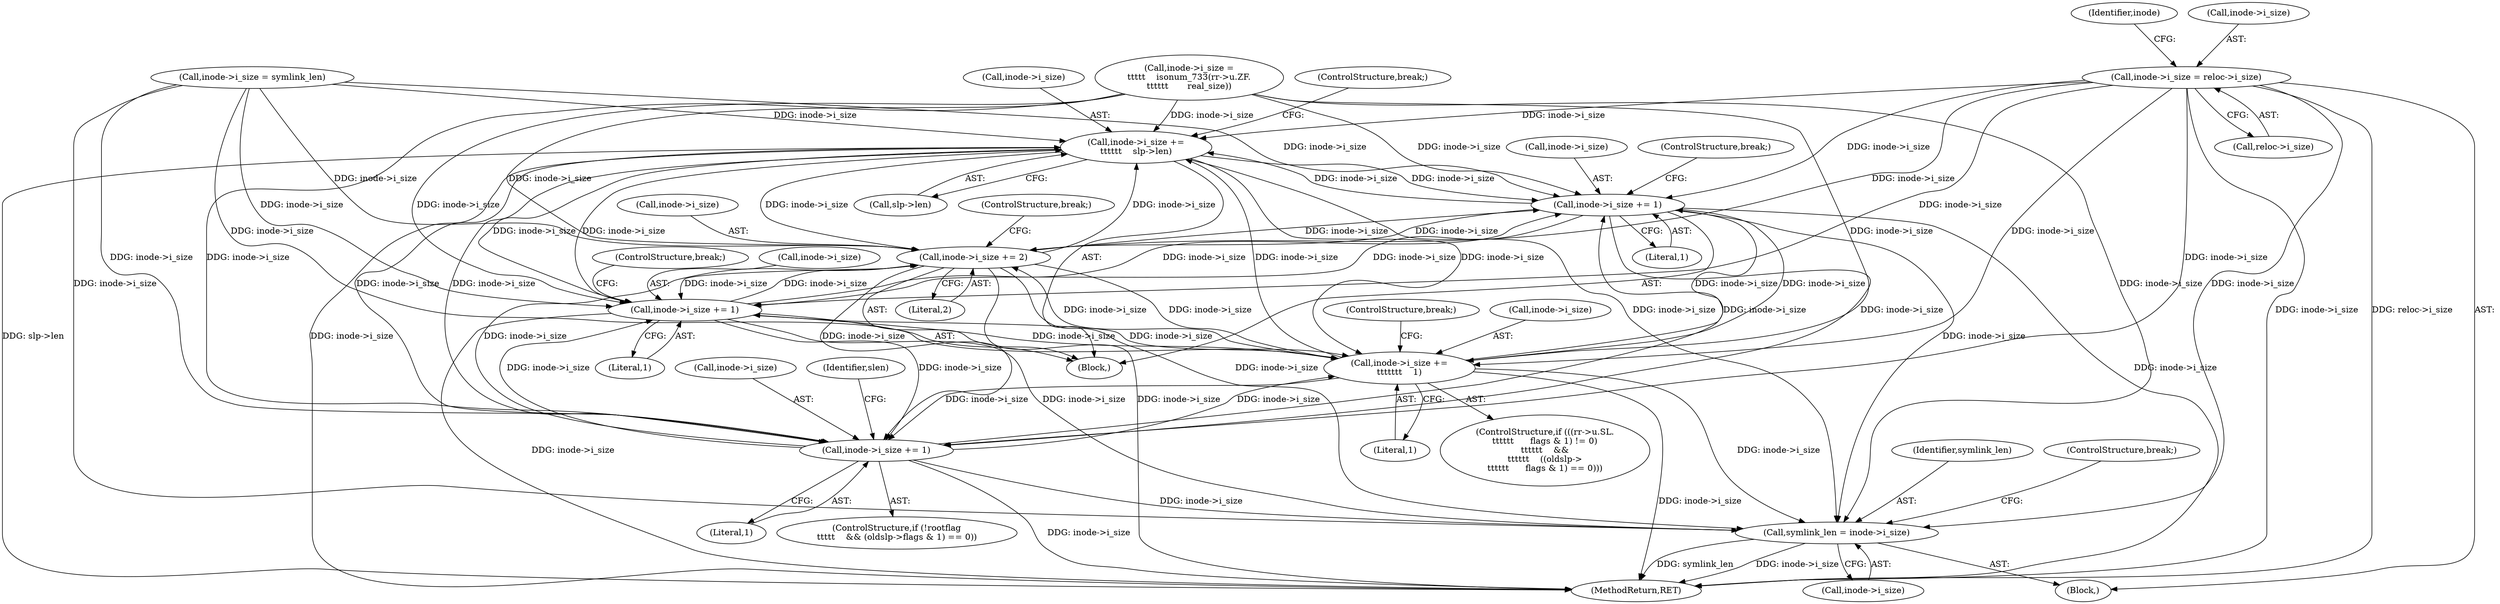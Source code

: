 digraph "0_linux_410dd3cf4c9b36f27ed4542ee18b1af5e68645a4_2@pointer" {
"1000807" [label="(Call,inode->i_size = reloc->i_size)"];
"1000629" [label="(Call,inode->i_size +=\n\t\t\t\t\t\t    slp->len)"];
"1000638" [label="(Call,inode->i_size += 1)"];
"1000645" [label="(Call,inode->i_size += 2)"];
"1000655" [label="(Call,inode->i_size += 1)"];
"1000712" [label="(Call,inode->i_size +=\n\t\t\t\t\t\t\t    1)"];
"1000729" [label="(Call,inode->i_size += 1)"];
"1000734" [label="(Call,symlink_len = inode->i_size)"];
"1000811" [label="(Call,reloc->i_size)"];
"1000656" [label="(Call,inode->i_size)"];
"1000642" [label="(Literal,1)"];
"1000730" [label="(Call,inode->i_size)"];
"1000638" [label="(Call,inode->i_size += 1)"];
"1000636" [label="(ControlStructure,break;)"];
"1000736" [label="(Call,inode->i_size)"];
"1000739" [label="(ControlStructure,break;)"];
"1000639" [label="(Call,inode->i_size)"];
"1000627" [label="(Block,)"];
"1000650" [label="(ControlStructure,break;)"];
"1000729" [label="(Call,inode->i_size += 1)"];
"1000649" [label="(Literal,2)"];
"1000935" [label="(Call,inode->i_size =\n\t\t\t\t\t    isonum_733(rr->u.ZF.\n\t\t\t\t\t\t       real_size))"];
"1000629" [label="(Call,inode->i_size +=\n\t\t\t\t\t\t    slp->len)"];
"1000816" [label="(Identifier,inode)"];
"1000718" [label="(ControlStructure,if (!rootflag\n\t\t\t\t\t    && (oldslp->flags & 1) == 0))"];
"1000982" [label="(MethodReturn,RET)"];
"1000717" [label="(ControlStructure,break;)"];
"1000633" [label="(Call,slp->len)"];
"1000655" [label="(Call,inode->i_size += 1)"];
"1000808" [label="(Call,inode->i_size)"];
"1000646" [label="(Call,inode->i_size)"];
"1000643" [label="(ControlStructure,break;)"];
"1000712" [label="(Call,inode->i_size +=\n\t\t\t\t\t\t\t    1)"];
"1000807" [label="(Call,inode->i_size = reloc->i_size)"];
"1000615" [label="(Identifier,slen)"];
"1000659" [label="(Literal,1)"];
"1000608" [label="(Call,inode->i_size = symlink_len)"];
"1000734" [label="(Call,symlink_len = inode->i_size)"];
"1000230" [label="(Block,)"];
"1000735" [label="(Identifier,symlink_len)"];
"1000660" [label="(ControlStructure,break;)"];
"1000692" [label="(ControlStructure,if (((rr->u.SL.\n\t\t\t\t\t\t      flags & 1) != 0)\n\t\t\t\t\t\t    &&\n\t\t\t\t\t\t    ((oldslp->\n\t\t\t\t\t\t      flags & 1) == 0)))"];
"1000645" [label="(Call,inode->i_size += 2)"];
"1000630" [label="(Call,inode->i_size)"];
"1000713" [label="(Call,inode->i_size)"];
"1000716" [label="(Literal,1)"];
"1000733" [label="(Literal,1)"];
"1000807" -> "1000230"  [label="AST: "];
"1000807" -> "1000811"  [label="CFG: "];
"1000808" -> "1000807"  [label="AST: "];
"1000811" -> "1000807"  [label="AST: "];
"1000816" -> "1000807"  [label="CFG: "];
"1000807" -> "1000982"  [label="DDG: inode->i_size"];
"1000807" -> "1000982"  [label="DDG: reloc->i_size"];
"1000807" -> "1000629"  [label="DDG: inode->i_size"];
"1000807" -> "1000638"  [label="DDG: inode->i_size"];
"1000807" -> "1000645"  [label="DDG: inode->i_size"];
"1000807" -> "1000655"  [label="DDG: inode->i_size"];
"1000807" -> "1000712"  [label="DDG: inode->i_size"];
"1000807" -> "1000729"  [label="DDG: inode->i_size"];
"1000807" -> "1000734"  [label="DDG: inode->i_size"];
"1000629" -> "1000627"  [label="AST: "];
"1000629" -> "1000633"  [label="CFG: "];
"1000630" -> "1000629"  [label="AST: "];
"1000633" -> "1000629"  [label="AST: "];
"1000636" -> "1000629"  [label="CFG: "];
"1000629" -> "1000982"  [label="DDG: inode->i_size"];
"1000629" -> "1000982"  [label="DDG: slp->len"];
"1000712" -> "1000629"  [label="DDG: inode->i_size"];
"1000729" -> "1000629"  [label="DDG: inode->i_size"];
"1000655" -> "1000629"  [label="DDG: inode->i_size"];
"1000935" -> "1000629"  [label="DDG: inode->i_size"];
"1000645" -> "1000629"  [label="DDG: inode->i_size"];
"1000638" -> "1000629"  [label="DDG: inode->i_size"];
"1000608" -> "1000629"  [label="DDG: inode->i_size"];
"1000629" -> "1000638"  [label="DDG: inode->i_size"];
"1000629" -> "1000645"  [label="DDG: inode->i_size"];
"1000629" -> "1000655"  [label="DDG: inode->i_size"];
"1000629" -> "1000712"  [label="DDG: inode->i_size"];
"1000629" -> "1000729"  [label="DDG: inode->i_size"];
"1000629" -> "1000734"  [label="DDG: inode->i_size"];
"1000638" -> "1000627"  [label="AST: "];
"1000638" -> "1000642"  [label="CFG: "];
"1000639" -> "1000638"  [label="AST: "];
"1000642" -> "1000638"  [label="AST: "];
"1000643" -> "1000638"  [label="CFG: "];
"1000638" -> "1000982"  [label="DDG: inode->i_size"];
"1000712" -> "1000638"  [label="DDG: inode->i_size"];
"1000729" -> "1000638"  [label="DDG: inode->i_size"];
"1000655" -> "1000638"  [label="DDG: inode->i_size"];
"1000935" -> "1000638"  [label="DDG: inode->i_size"];
"1000645" -> "1000638"  [label="DDG: inode->i_size"];
"1000608" -> "1000638"  [label="DDG: inode->i_size"];
"1000638" -> "1000645"  [label="DDG: inode->i_size"];
"1000638" -> "1000655"  [label="DDG: inode->i_size"];
"1000638" -> "1000712"  [label="DDG: inode->i_size"];
"1000638" -> "1000729"  [label="DDG: inode->i_size"];
"1000638" -> "1000734"  [label="DDG: inode->i_size"];
"1000645" -> "1000627"  [label="AST: "];
"1000645" -> "1000649"  [label="CFG: "];
"1000646" -> "1000645"  [label="AST: "];
"1000649" -> "1000645"  [label="AST: "];
"1000650" -> "1000645"  [label="CFG: "];
"1000645" -> "1000982"  [label="DDG: inode->i_size"];
"1000712" -> "1000645"  [label="DDG: inode->i_size"];
"1000729" -> "1000645"  [label="DDG: inode->i_size"];
"1000655" -> "1000645"  [label="DDG: inode->i_size"];
"1000935" -> "1000645"  [label="DDG: inode->i_size"];
"1000608" -> "1000645"  [label="DDG: inode->i_size"];
"1000645" -> "1000655"  [label="DDG: inode->i_size"];
"1000645" -> "1000712"  [label="DDG: inode->i_size"];
"1000645" -> "1000729"  [label="DDG: inode->i_size"];
"1000645" -> "1000734"  [label="DDG: inode->i_size"];
"1000655" -> "1000627"  [label="AST: "];
"1000655" -> "1000659"  [label="CFG: "];
"1000656" -> "1000655"  [label="AST: "];
"1000659" -> "1000655"  [label="AST: "];
"1000660" -> "1000655"  [label="CFG: "];
"1000655" -> "1000982"  [label="DDG: inode->i_size"];
"1000712" -> "1000655"  [label="DDG: inode->i_size"];
"1000729" -> "1000655"  [label="DDG: inode->i_size"];
"1000935" -> "1000655"  [label="DDG: inode->i_size"];
"1000608" -> "1000655"  [label="DDG: inode->i_size"];
"1000655" -> "1000712"  [label="DDG: inode->i_size"];
"1000655" -> "1000729"  [label="DDG: inode->i_size"];
"1000655" -> "1000734"  [label="DDG: inode->i_size"];
"1000712" -> "1000692"  [label="AST: "];
"1000712" -> "1000716"  [label="CFG: "];
"1000713" -> "1000712"  [label="AST: "];
"1000716" -> "1000712"  [label="AST: "];
"1000717" -> "1000712"  [label="CFG: "];
"1000712" -> "1000982"  [label="DDG: inode->i_size"];
"1000729" -> "1000712"  [label="DDG: inode->i_size"];
"1000935" -> "1000712"  [label="DDG: inode->i_size"];
"1000608" -> "1000712"  [label="DDG: inode->i_size"];
"1000712" -> "1000729"  [label="DDG: inode->i_size"];
"1000712" -> "1000734"  [label="DDG: inode->i_size"];
"1000729" -> "1000718"  [label="AST: "];
"1000729" -> "1000733"  [label="CFG: "];
"1000730" -> "1000729"  [label="AST: "];
"1000733" -> "1000729"  [label="AST: "];
"1000615" -> "1000729"  [label="CFG: "];
"1000729" -> "1000982"  [label="DDG: inode->i_size"];
"1000935" -> "1000729"  [label="DDG: inode->i_size"];
"1000608" -> "1000729"  [label="DDG: inode->i_size"];
"1000729" -> "1000734"  [label="DDG: inode->i_size"];
"1000734" -> "1000230"  [label="AST: "];
"1000734" -> "1000736"  [label="CFG: "];
"1000735" -> "1000734"  [label="AST: "];
"1000736" -> "1000734"  [label="AST: "];
"1000739" -> "1000734"  [label="CFG: "];
"1000734" -> "1000982"  [label="DDG: symlink_len"];
"1000734" -> "1000982"  [label="DDG: inode->i_size"];
"1000935" -> "1000734"  [label="DDG: inode->i_size"];
"1000608" -> "1000734"  [label="DDG: inode->i_size"];
}
